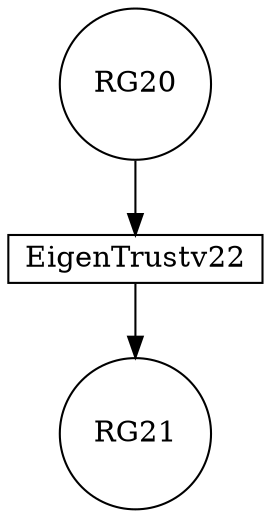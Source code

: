 digraph G {RG20[shape=circle,label=RG20];EigenTrustv22[shape=rect,height=0.01,width=1, label=EigenTrustv22];RG20 -> EigenTrustv22[label=""];RG21[shape=circle,label=RG21];EigenTrustv22[shape=box];EigenTrustv22 -> RG21[label=""];}
